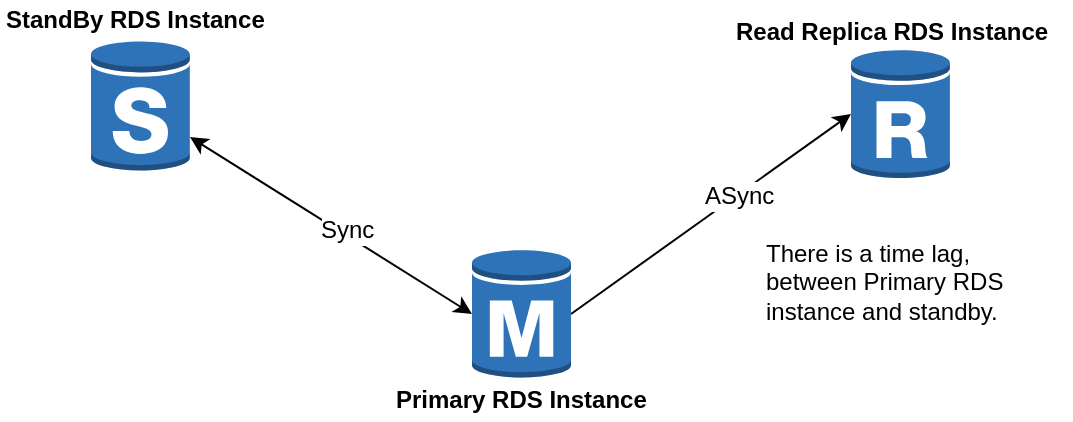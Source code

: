 <mxfile version="10.8.4" type="github"><diagram id="8ge1J-n-BiQKAufCPNeh" name="Page-1"><mxGraphModel dx="754" dy="471" grid="1" gridSize="10" guides="1" tooltips="1" connect="1" arrows="1" fold="1" page="1" pageScale="1" pageWidth="850" pageHeight="1100" math="0" shadow="0"><root><mxCell id="0"/><mxCell id="1" parent="0"/><mxCell id="xjwGh3Q4rFe3IHrsANSQ-8" style="edgeStyle=none;rounded=0;orthogonalLoop=1;jettySize=auto;html=1;exitX=1;exitY=0.5;exitDx=0;exitDy=0;exitPerimeter=0;entryX=0;entryY=0.5;entryDx=0;entryDy=0;entryPerimeter=0;" parent="1" source="xjwGh3Q4rFe3IHrsANSQ-1" target="xjwGh3Q4rFe3IHrsANSQ-2" edge="1"><mxGeometry relative="1" as="geometry"/></mxCell><mxCell id="xjwGh3Q4rFe3IHrsANSQ-13" value="ASync&amp;nbsp;" style="text;html=1;resizable=0;points=[];align=center;verticalAlign=middle;labelBackgroundColor=#ffffff;" parent="xjwGh3Q4rFe3IHrsANSQ-8" vertex="1" connectable="0"><mxGeometry x="0.204" y="-1" relative="1" as="geometry"><mxPoint as="offset"/></mxGeometry></mxCell><mxCell id="xjwGh3Q4rFe3IHrsANSQ-1" value="" style="outlineConnect=0;dashed=0;verticalLabelPosition=bottom;verticalAlign=top;align=center;html=1;shape=mxgraph.aws3.rds_db_instance;fillColor=#2E73B8;gradientColor=none;" parent="1" vertex="1"><mxGeometry x="343" y="250" width="49.5" height="66" as="geometry"/></mxCell><mxCell id="xjwGh3Q4rFe3IHrsANSQ-2" value="" style="outlineConnect=0;dashed=0;verticalLabelPosition=bottom;verticalAlign=top;align=center;html=1;shape=mxgraph.aws3.rds_db_instance_read_replica;fillColor=#2E73B8;gradientColor=none;" parent="1" vertex="1"><mxGeometry x="532.5" y="150" width="49.5" height="66" as="geometry"/></mxCell><mxCell id="xjwGh3Q4rFe3IHrsANSQ-7" style="edgeStyle=none;rounded=0;orthogonalLoop=1;jettySize=auto;html=1;entryX=0;entryY=0.5;entryDx=0;entryDy=0;entryPerimeter=0;startArrow=classic;startFill=1;" parent="1" source="xjwGh3Q4rFe3IHrsANSQ-3" target="xjwGh3Q4rFe3IHrsANSQ-1" edge="1"><mxGeometry relative="1" as="geometry"><mxPoint x="332.5" y="246" as="targetPoint"/></mxGeometry></mxCell><mxCell id="xjwGh3Q4rFe3IHrsANSQ-12" value="Sync&amp;nbsp;" style="text;html=1;resizable=0;points=[];align=center;verticalAlign=middle;labelBackgroundColor=#ffffff;" parent="xjwGh3Q4rFe3IHrsANSQ-7" vertex="1" connectable="0"><mxGeometry x="0.112" y="3" relative="1" as="geometry"><mxPoint as="offset"/></mxGeometry></mxCell><mxCell id="xjwGh3Q4rFe3IHrsANSQ-3" value="" style="outlineConnect=0;dashed=0;verticalLabelPosition=bottom;verticalAlign=top;align=center;html=1;shape=mxgraph.aws3.rds_db_instance_standby_multi_az;fillColor=#2E73B8;gradientColor=none;" parent="1" vertex="1"><mxGeometry x="152.5" y="146" width="49.5" height="66" as="geometry"/></mxCell><mxCell id="xjwGh3Q4rFe3IHrsANSQ-4" value="Primary RDS Instance" style="text;html=1;resizable=0;points=[];autosize=1;align=left;verticalAlign=top;spacingTop=-4;fontStyle=1" parent="1" vertex="1"><mxGeometry x="303" y="316" width="130" height="20" as="geometry"/></mxCell><mxCell id="xjwGh3Q4rFe3IHrsANSQ-5" value="StandBy RDS Instance&amp;nbsp;" style="text;html=1;resizable=0;points=[];autosize=1;align=left;verticalAlign=top;spacingTop=-4;fontStyle=1" parent="1" vertex="1"><mxGeometry x="107.5" y="126" width="140" height="20" as="geometry"/></mxCell><mxCell id="xjwGh3Q4rFe3IHrsANSQ-6" value="Read Replica RDS Instance&amp;nbsp;" style="text;html=1;resizable=0;points=[];autosize=1;align=left;verticalAlign=top;spacingTop=-4;fontStyle=1" parent="1" vertex="1"><mxGeometry x="472.5" y="132" width="170" height="20" as="geometry"/></mxCell><mxCell id="xjwGh3Q4rFe3IHrsANSQ-9" style="edgeStyle=none;rounded=0;orthogonalLoop=1;jettySize=auto;html=1;entryX=0;entryY=0.5;entryDx=0;entryDy=0;entryPerimeter=0;" parent="1" source="xjwGh3Q4rFe3IHrsANSQ-1" target="xjwGh3Q4rFe3IHrsANSQ-1" edge="1"><mxGeometry relative="1" as="geometry"/></mxCell><mxCell id="xjwGh3Q4rFe3IHrsANSQ-15" value="There is a time lag, &lt;br&gt;between Primary RDS &lt;br&gt;instance and standby." style="text;html=1;resizable=0;points=[];autosize=1;align=left;verticalAlign=top;spacingTop=-4;" parent="1" vertex="1"><mxGeometry x="487.5" y="243" width="140" height="40" as="geometry"/></mxCell></root></mxGraphModel></diagram></mxfile>